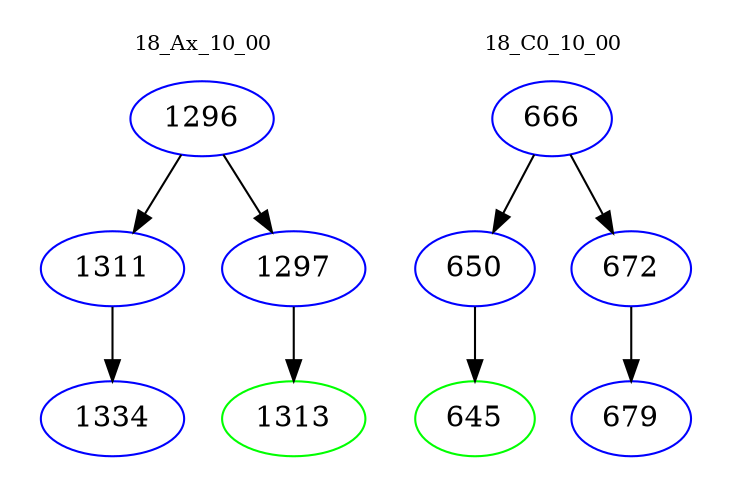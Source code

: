 digraph{
subgraph cluster_0 {
color = white
label = "18_Ax_10_00";
fontsize=10;
T0_1296 [label="1296", color="blue"]
T0_1296 -> T0_1311 [color="black"]
T0_1311 [label="1311", color="blue"]
T0_1311 -> T0_1334 [color="black"]
T0_1334 [label="1334", color="blue"]
T0_1296 -> T0_1297 [color="black"]
T0_1297 [label="1297", color="blue"]
T0_1297 -> T0_1313 [color="black"]
T0_1313 [label="1313", color="green"]
}
subgraph cluster_1 {
color = white
label = "18_C0_10_00";
fontsize=10;
T1_666 [label="666", color="blue"]
T1_666 -> T1_650 [color="black"]
T1_650 [label="650", color="blue"]
T1_650 -> T1_645 [color="black"]
T1_645 [label="645", color="green"]
T1_666 -> T1_672 [color="black"]
T1_672 [label="672", color="blue"]
T1_672 -> T1_679 [color="black"]
T1_679 [label="679", color="blue"]
}
}
